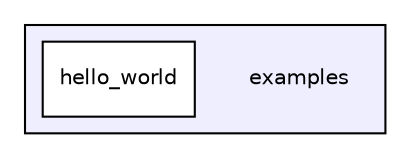 digraph "examples" {
  compound=true
  node [ fontsize="10", fontname="Helvetica"];
  edge [ labelfontsize="10", labelfontname="Helvetica"];
  subgraph clusterdir_d28a4824dc47e487b107a5db32ef43c4 {
    graph [ bgcolor="#eeeeff", pencolor="black", label="" URL="dir_d28a4824dc47e487b107a5db32ef43c4.html"];
    dir_d28a4824dc47e487b107a5db32ef43c4 [shape=plaintext label="examples"];
    dir_402f392baa7e6578b2ffa4d8e6cc296c [shape=box label="hello_world" color="black" fillcolor="white" style="filled" URL="dir_402f392baa7e6578b2ffa4d8e6cc296c.html"];
  }
}
